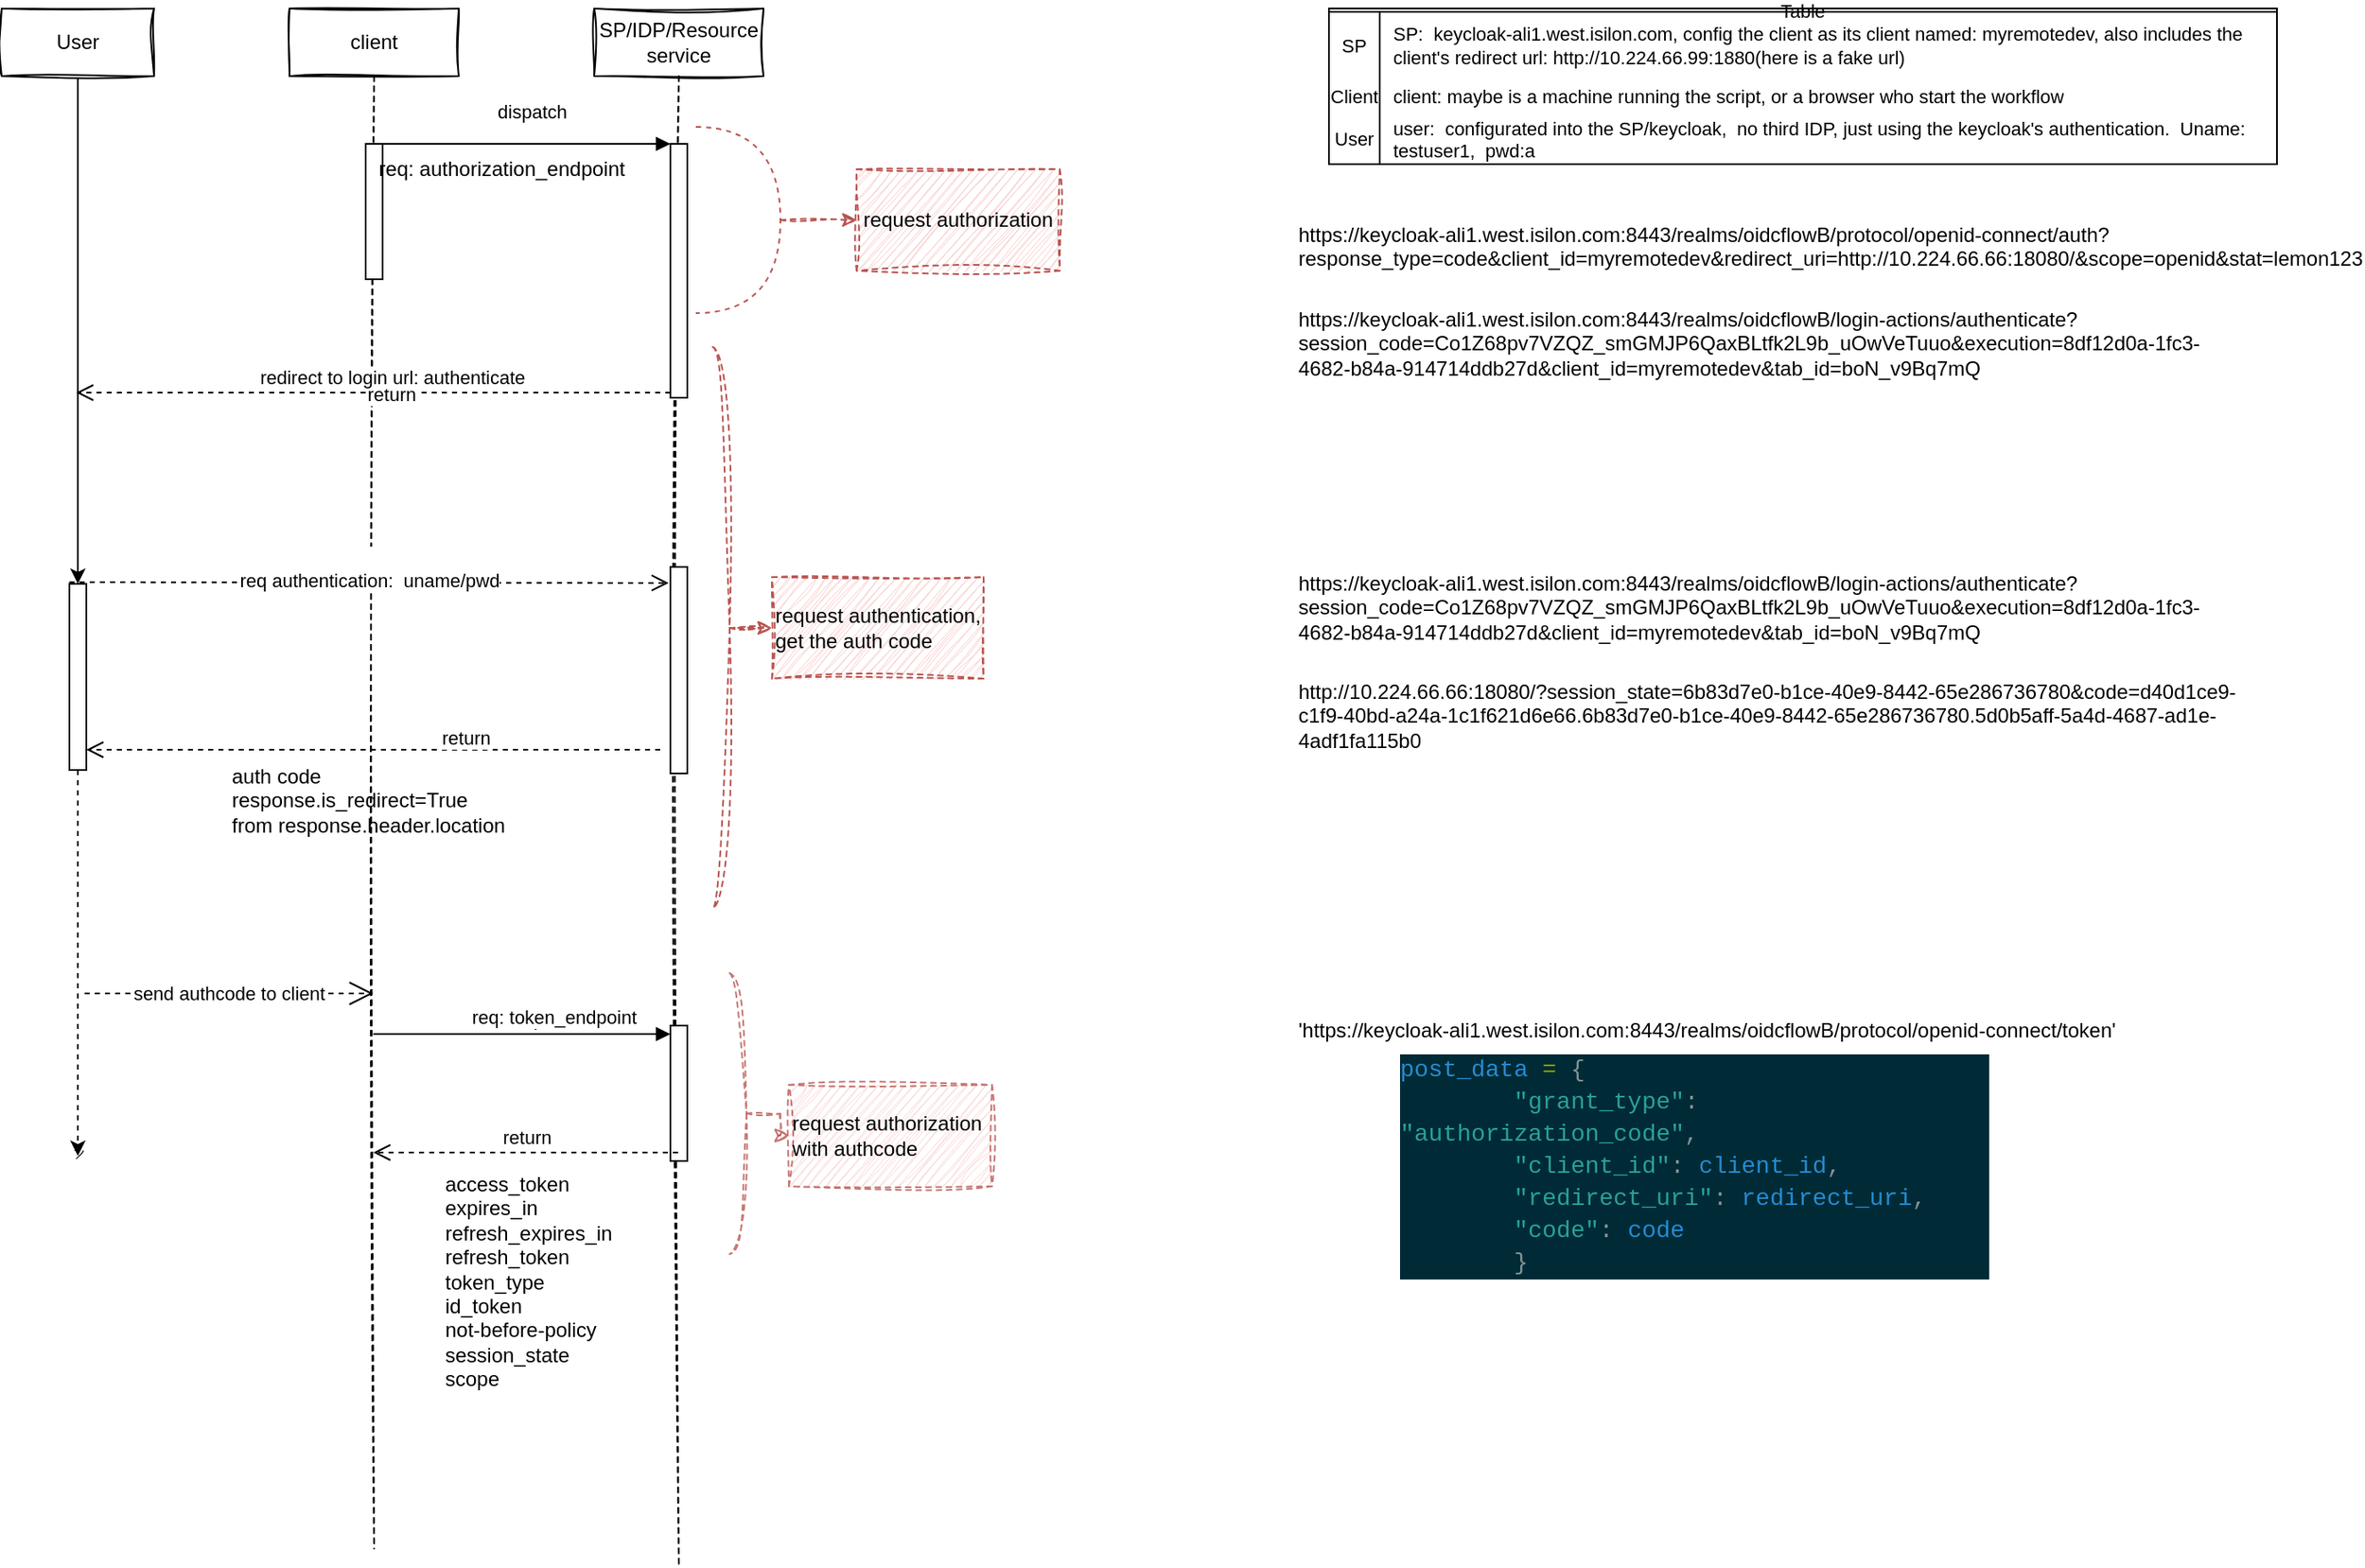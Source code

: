 <mxfile version="21.1.8" type="github">
  <diagram name="Page-1" id="2YBvvXClWsGukQMizWep">
    <mxGraphModel dx="1674" dy="707" grid="1" gridSize="10" guides="1" tooltips="1" connect="1" arrows="1" fold="1" page="1" pageScale="1" pageWidth="850" pageHeight="1100" math="0" shadow="0">
      <root>
        <mxCell id="0" />
        <mxCell id="1" parent="0" />
        <mxCell id="aM9ryv3xv72pqoxQDRHE-5" value="client" style="shape=umlLifeline;perimeter=lifelinePerimeter;whiteSpace=wrap;html=1;container=0;dropTarget=0;collapsible=0;recursiveResize=0;outlineConnect=0;portConstraint=eastwest;newEdgeStyle={&quot;edgeStyle&quot;:&quot;elbowEdgeStyle&quot;,&quot;elbow&quot;:&quot;vertical&quot;,&quot;curved&quot;:0,&quot;rounded&quot;:0};sketch=1;curveFitting=1;jiggle=2;rounded=0;glass=0;shadow=0;" parent="1" vertex="1">
          <mxGeometry x="256" y="40" width="100" height="910" as="geometry" />
        </mxCell>
        <mxCell id="aM9ryv3xv72pqoxQDRHE-6" value="" style="html=1;points=[];perimeter=orthogonalPerimeter;outlineConnect=0;targetShapes=umlLifeline;portConstraint=eastwest;newEdgeStyle={&quot;edgeStyle&quot;:&quot;elbowEdgeStyle&quot;,&quot;elbow&quot;:&quot;vertical&quot;,&quot;curved&quot;:0,&quot;rounded&quot;:0};" parent="aM9ryv3xv72pqoxQDRHE-5" vertex="1">
          <mxGeometry x="45" y="80" width="10" height="80" as="geometry" />
        </mxCell>
        <mxCell id="cdXz-gP29iLM56BV_aXq-1" value="SP/IDP/Resource service" style="shape=umlLifeline;perimeter=lifelinePerimeter;whiteSpace=wrap;html=1;container=0;dropTarget=0;collapsible=0;recursiveResize=0;outlineConnect=0;portConstraint=eastwest;newEdgeStyle={&quot;edgeStyle&quot;:&quot;elbowEdgeStyle&quot;,&quot;elbow&quot;:&quot;vertical&quot;,&quot;curved&quot;:0,&quot;rounded&quot;:0};sketch=1;curveFitting=1;jiggle=2;" parent="1" vertex="1">
          <mxGeometry x="436" y="40" width="100" height="920" as="geometry" />
        </mxCell>
        <mxCell id="cdXz-gP29iLM56BV_aXq-20" value="" style="html=1;points=[];perimeter=orthogonalPerimeter;outlineConnect=0;targetShapes=umlLifeline;portConstraint=eastwest;newEdgeStyle={&quot;edgeStyle&quot;:&quot;elbowEdgeStyle&quot;,&quot;elbow&quot;:&quot;vertical&quot;,&quot;curved&quot;:0,&quot;rounded&quot;:0};" parent="cdXz-gP29iLM56BV_aXq-1" vertex="1">
          <mxGeometry x="45" y="80" width="10" height="150" as="geometry" />
        </mxCell>
        <mxCell id="cdXz-gP29iLM56BV_aXq-53" value="" style="html=1;points=[];perimeter=orthogonalPerimeter;outlineConnect=0;targetShapes=umlLifeline;portConstraint=eastwest;newEdgeStyle={&quot;edgeStyle&quot;:&quot;elbowEdgeStyle&quot;,&quot;elbow&quot;:&quot;vertical&quot;,&quot;curved&quot;:0,&quot;rounded&quot;:0};" parent="cdXz-gP29iLM56BV_aXq-1" vertex="1">
          <mxGeometry x="45" y="601" width="10" height="80" as="geometry" />
        </mxCell>
        <mxCell id="cdXz-gP29iLM56BV_aXq-55" value="return" style="html=1;verticalAlign=bottom;endArrow=open;dashed=1;endSize=8;edgeStyle=elbowEdgeStyle;elbow=vertical;curved=0;rounded=0;" parent="cdXz-gP29iLM56BV_aXq-1" edge="1">
          <mxGeometry relative="1" as="geometry">
            <mxPoint x="-130.5" y="676" as="targetPoint" />
            <mxPoint x="49.5" y="676" as="sourcePoint" />
          </mxGeometry>
        </mxCell>
        <mxCell id="cdXz-gP29iLM56BV_aXq-62" value="access_token&#xa;expires_in&#xa;refresh_expires_in&#xa;refresh_token&#xa;token_type&#xa;id_token&#xa;not-before-policy&#xa;session_state&#xa;scope" style="text;whiteSpace=wrap;html=1;" parent="cdXz-gP29iLM56BV_aXq-1" vertex="1">
          <mxGeometry x="-90" y="681" width="130" height="150" as="geometry" />
        </mxCell>
        <mxCell id="Y0D-aAT1UQCaZyRApQrq-3" value="" style="html=1;points=[];perimeter=orthogonalPerimeter;outlineConnect=0;targetShapes=umlLifeline;portConstraint=eastwest;newEdgeStyle={&quot;edgeStyle&quot;:&quot;elbowEdgeStyle&quot;,&quot;elbow&quot;:&quot;vertical&quot;,&quot;curved&quot;:0,&quot;rounded&quot;:0};" vertex="1" parent="cdXz-gP29iLM56BV_aXq-1">
          <mxGeometry x="45" y="330" width="10" height="122" as="geometry" />
        </mxCell>
        <mxCell id="cdXz-gP29iLM56BV_aXq-11" value="https://keycloak-ali1.west.isilon.com:8443/realms/oidcflowB/protocol/openid-connect/auth?response_type=code&amp;client_id=myremotedev&amp;redirect_uri=http://10.224.66.66:18080/&amp;scope=openid&amp;stat=lemon123" style="text;whiteSpace=wrap;html=1;" parent="1" vertex="1">
          <mxGeometry x="850" y="160" width="560" height="50" as="geometry" />
        </mxCell>
        <mxCell id="cdXz-gP29iLM56BV_aXq-21" value="dispatch" style="html=1;verticalAlign=bottom;endArrow=block;edgeStyle=elbowEdgeStyle;elbow=vertical;curved=0;rounded=0;" parent="1" source="aM9ryv3xv72pqoxQDRHE-5" target="cdXz-gP29iLM56BV_aXq-20" edge="1">
          <mxGeometry x="0.062" y="10" relative="1" as="geometry">
            <mxPoint x="406" y="120" as="sourcePoint" />
            <Array as="points">
              <mxPoint x="446" y="120" />
            </Array>
            <mxPoint as="offset" />
          </mxGeometry>
        </mxCell>
        <mxCell id="cdXz-gP29iLM56BV_aXq-22" value="return" style="html=1;verticalAlign=bottom;endArrow=open;dashed=1;endSize=8;edgeStyle=elbowEdgeStyle;elbow=vertical;curved=0;rounded=0;" parent="1" edge="1">
          <mxGeometry x="-0.059" y="10" relative="1" as="geometry">
            <mxPoint x="130" y="267" as="targetPoint" />
            <mxPoint as="offset" />
            <mxPoint x="481" y="267" as="sourcePoint" />
          </mxGeometry>
        </mxCell>
        <mxCell id="cdXz-gP29iLM56BV_aXq-24" value="redirect to login url: authenticate&amp;nbsp;" style="edgeLabel;html=1;align=center;verticalAlign=middle;resizable=0;points=[];" parent="cdXz-gP29iLM56BV_aXq-22" vertex="1" connectable="0">
          <mxGeometry x="-0.429" y="-1" relative="1" as="geometry">
            <mxPoint x="-63" y="-8" as="offset" />
          </mxGeometry>
        </mxCell>
        <mxCell id="cdXz-gP29iLM56BV_aXq-23" value="req: authorization_endpoint" style="text;html=1;align=center;verticalAlign=middle;resizable=0;points=[];autosize=1;strokeColor=none;fillColor=none;" parent="1" vertex="1">
          <mxGeometry x="296" y="120" width="170" height="30" as="geometry" />
        </mxCell>
        <mxCell id="cdXz-gP29iLM56BV_aXq-39" value="return" style="html=1;verticalAlign=bottom;endArrow=open;dashed=1;endSize=8;edgeStyle=elbowEdgeStyle;elbow=vertical;curved=0;rounded=0;" parent="1" edge="1">
          <mxGeometry x="-0.032" relative="1" as="geometry">
            <mxPoint x="480" y="380" as="targetPoint" />
            <mxPoint x="126" y="379" as="sourcePoint" />
            <mxPoint as="offset" />
          </mxGeometry>
        </mxCell>
        <mxCell id="cdXz-gP29iLM56BV_aXq-41" value="&lt;br&gt;req authentication:&amp;nbsp; uname/pwd" style="edgeLabel;html=1;align=center;verticalAlign=middle;resizable=0;points=[];" parent="cdXz-gP29iLM56BV_aXq-39" vertex="1" connectable="0">
          <mxGeometry x="0.232" y="5" relative="1" as="geometry">
            <mxPoint x="-41" y="-4" as="offset" />
          </mxGeometry>
        </mxCell>
        <mxCell id="cdXz-gP29iLM56BV_aXq-44" value="return" style="html=1;verticalAlign=bottom;endArrow=open;dashed=1;endSize=8;edgeStyle=elbowEdgeStyle;elbow=vertical;curved=0;rounded=0;" parent="1" edge="1">
          <mxGeometry x="-0.322" y="2" relative="1" as="geometry">
            <mxPoint x="136" y="478" as="targetPoint" />
            <mxPoint x="475" y="478" as="sourcePoint" />
            <mxPoint as="offset" />
          </mxGeometry>
        </mxCell>
        <UserObject label="https://keycloak-ali1.west.isilon.com:8443/realms/oidcflowB/login-actions/authenticate?session_code=Co1Z68pv7VZQZ_smGMJP6QaxBLtfk2L9b_uOwVeTuuo&amp;execution=8df12d0a-1fc3-4682-b84a-914714ddb27d&amp;client_id=myremotedev&amp;tab_id=boN_v9Bq7mQ" link="https://keycloak-ali1.west.isilon.com:8443/realms/oidcflowB/login-actions/authenticate?session_code=Co1Z68pv7VZQZ_smGMJP6QaxBLtfk2L9b_uOwVeTuuo&amp;execution=8df12d0a-1fc3-4682-b84a-914714ddb27d&amp;client_id=myremotedev&amp;tab_id=boN_v9Bq7mQ" id="cdXz-gP29iLM56BV_aXq-45">
          <mxCell style="text;whiteSpace=wrap;html=1;" parent="1" vertex="1">
            <mxGeometry x="850" y="210" width="560" height="70" as="geometry" />
          </mxCell>
        </UserObject>
        <UserObject label="http://10.224.66.66:18080/?session_state=6b83d7e0-b1ce-40e9-8442-65e286736780&amp;code=d40d1ce9-c1f9-40bd-a24a-1c1f621d6e66.6b83d7e0-b1ce-40e9-8442-65e286736780.5d0b5aff-5a4d-4687-ad1e-4adf1fa115b0" link="http://10.224.66.66:18080/?session_state=6b83d7e0-b1ce-40e9-8442-65e286736780&amp;code=d40d1ce9-c1f9-40bd-a24a-1c1f621d6e66.6b83d7e0-b1ce-40e9-8442-65e286736780.5d0b5aff-5a4d-4687-ad1e-4adf1fa115b0" id="cdXz-gP29iLM56BV_aXq-50">
          <mxCell style="text;whiteSpace=wrap;html=1;" parent="1" vertex="1">
            <mxGeometry x="850" y="430" width="560" height="70" as="geometry" />
          </mxCell>
        </UserObject>
        <UserObject label="https://keycloak-ali1.west.isilon.com:8443/realms/oidcflowB/login-actions/authenticate?session_code=Co1Z68pv7VZQZ_smGMJP6QaxBLtfk2L9b_uOwVeTuuo&amp;execution=8df12d0a-1fc3-4682-b84a-914714ddb27d&amp;client_id=myremotedev&amp;tab_id=boN_v9Bq7mQ" link="https://keycloak-ali1.west.isilon.com:8443/realms/oidcflowB/login-actions/authenticate?session_code=Co1Z68pv7VZQZ_smGMJP6QaxBLtfk2L9b_uOwVeTuuo&amp;execution=8df12d0a-1fc3-4682-b84a-914714ddb27d&amp;client_id=myremotedev&amp;tab_id=boN_v9Bq7mQ" id="cdXz-gP29iLM56BV_aXq-51">
          <mxCell style="text;whiteSpace=wrap;html=1;" parent="1" vertex="1">
            <mxGeometry x="850" y="366" width="560" height="70" as="geometry" />
          </mxCell>
        </UserObject>
        <mxCell id="cdXz-gP29iLM56BV_aXq-52" value="&#39;https://keycloak-ali1.west.isilon.com:8443/realms/oidcflowB/protocol/openid-connect/token&#39;" style="text;whiteSpace=wrap;html=1;" parent="1" vertex="1">
          <mxGeometry x="850" y="630" width="520" height="40" as="geometry" />
        </mxCell>
        <mxCell id="cdXz-gP29iLM56BV_aXq-54" value="dispatch" style="html=1;verticalAlign=bottom;endArrow=block;edgeStyle=elbowEdgeStyle;elbow=vertical;curved=0;rounded=0;" parent="1" edge="1">
          <mxGeometry x="0.145" relative="1" as="geometry">
            <mxPoint x="305.5" y="646" as="sourcePoint" />
            <mxPoint x="481" y="646" as="targetPoint" />
            <mxPoint as="offset" />
          </mxGeometry>
        </mxCell>
        <mxCell id="cdXz-gP29iLM56BV_aXq-60" value="req: token_endpoint" style="edgeLabel;html=1;align=center;verticalAlign=middle;resizable=0;points=[];" parent="cdXz-gP29iLM56BV_aXq-54" vertex="1" connectable="0">
          <mxGeometry x="0.379" y="2" relative="1" as="geometry">
            <mxPoint x="-15" y="-8" as="offset" />
          </mxGeometry>
        </mxCell>
        <mxCell id="cdXz-gP29iLM56BV_aXq-61" value="&lt;div style=&quot;color: rgb(131, 148, 150); background-color: rgb(0, 43, 54); font-family: Consolas, &amp;quot;Courier New&amp;quot;, monospace; font-weight: normal; font-size: 14px; line-height: 19px;&quot;&gt;&lt;div&gt;&lt;span style=&quot;color: #268bd2;&quot;&gt;post_data&lt;/span&gt;&lt;span style=&quot;color: #839496;&quot;&gt; &lt;/span&gt;&lt;span style=&quot;color: #859900;&quot;&gt;=&lt;/span&gt;&lt;span style=&quot;color: #839496;&quot;&gt; {&lt;/span&gt;&lt;/div&gt;&lt;div&gt;&lt;span style=&quot;color: #839496;&quot;&gt;&amp;nbsp; &amp;nbsp; &amp;nbsp; &amp;nbsp; &lt;/span&gt;&lt;span style=&quot;color: #2aa198;&quot;&gt;&quot;grant_type&quot;&lt;/span&gt;&lt;span style=&quot;color: #839496;&quot;&gt;: &lt;/span&gt;&lt;span style=&quot;color: #2aa198;&quot;&gt;&quot;authorization_code&quot;&lt;/span&gt;&lt;span style=&quot;color: #839496;&quot;&gt;,&lt;/span&gt;&lt;/div&gt;&lt;div&gt;&lt;span style=&quot;color: #839496;&quot;&gt;&amp;nbsp; &amp;nbsp; &amp;nbsp; &amp;nbsp; &lt;/span&gt;&lt;span style=&quot;color: #2aa198;&quot;&gt;&quot;client_id&quot;&lt;/span&gt;&lt;span style=&quot;color: #839496;&quot;&gt;: &lt;/span&gt;&lt;span style=&quot;color: #268bd2;&quot;&gt;client_id&lt;/span&gt;&lt;span style=&quot;color: #839496;&quot;&gt;,&lt;/span&gt;&lt;/div&gt;&lt;div&gt;&lt;span style=&quot;color: #839496;&quot;&gt;&amp;nbsp; &amp;nbsp; &amp;nbsp; &amp;nbsp; &lt;/span&gt;&lt;span style=&quot;color: #2aa198;&quot;&gt;&quot;redirect_uri&quot;&lt;/span&gt;&lt;span style=&quot;color: #839496;&quot;&gt;: &lt;/span&gt;&lt;span style=&quot;color: #268bd2;&quot;&gt;redirect_uri&lt;/span&gt;&lt;span style=&quot;color: #839496;&quot;&gt;,&lt;/span&gt;&lt;/div&gt;&lt;div&gt;&lt;span style=&quot;color: #839496;&quot;&gt;&amp;nbsp; &amp;nbsp; &amp;nbsp; &amp;nbsp; &lt;/span&gt;&lt;span style=&quot;color: #2aa198;&quot;&gt;&quot;code&quot;&lt;/span&gt;&lt;span style=&quot;color: #839496;&quot;&gt;: &lt;/span&gt;&lt;span style=&quot;color: #268bd2;&quot;&gt;code&lt;/span&gt;&lt;/div&gt;&lt;div&gt;&lt;span style=&quot;color: #839496;&quot;&gt;&amp;nbsp; &amp;nbsp; &amp;nbsp; &amp;nbsp; }&lt;/span&gt;&lt;/div&gt;&lt;/div&gt;" style="text;whiteSpace=wrap;html=1;" parent="1" vertex="1">
          <mxGeometry x="910" y="651" width="350" height="110" as="geometry" />
        </mxCell>
        <mxCell id="cdXz-gP29iLM56BV_aXq-64" value="&lt;div style=&quot;border-color: var(--border-color);&quot;&gt;auth code&lt;/div&gt;&lt;div style=&quot;border-color: var(--border-color);&quot;&gt;response.is_redirect=True&lt;/div&gt;&lt;div style=&quot;border-color: var(--border-color);&quot;&gt;from response.header.location&lt;/div&gt;&lt;div style=&quot;border-color: var(--border-color);&quot;&gt;&lt;br&gt;&lt;br&gt;&lt;/div&gt;" style="text;whiteSpace=wrap;html=1;align=left;" parent="1" vertex="1">
          <mxGeometry x="220" y="480" width="190" height="70" as="geometry" />
        </mxCell>
        <mxCell id="cdXz-gP29iLM56BV_aXq-66" value="Table" style="shape=table;startSize=2;container=1;collapsible=0;childLayout=tableLayout;fixedRows=1;rowLines=0;fontStyle=0;strokeColor=default;fontSize=11;" parent="1" vertex="1">
          <mxGeometry x="870" y="40" width="560" height="92" as="geometry" />
        </mxCell>
        <mxCell id="cdXz-gP29iLM56BV_aXq-67" value="" style="shape=tableRow;horizontal=0;startSize=0;swimlaneHead=0;swimlaneBody=0;top=0;left=0;bottom=0;right=0;collapsible=0;dropTarget=0;fillColor=none;points=[[0,0.5],[1,0.5]];portConstraint=eastwest;strokeColor=inherit;fontSize=11;" parent="cdXz-gP29iLM56BV_aXq-66" vertex="1">
          <mxGeometry y="2" width="560" height="40" as="geometry" />
        </mxCell>
        <mxCell id="cdXz-gP29iLM56BV_aXq-68" value="SP" style="shape=partialRectangle;html=1;whiteSpace=wrap;connectable=0;fillColor=none;top=0;left=0;bottom=0;right=0;overflow=hidden;pointerEvents=1;strokeColor=inherit;fontSize=11;" parent="cdXz-gP29iLM56BV_aXq-67" vertex="1">
          <mxGeometry width="30" height="40" as="geometry">
            <mxRectangle width="30" height="40" as="alternateBounds" />
          </mxGeometry>
        </mxCell>
        <mxCell id="cdXz-gP29iLM56BV_aXq-69" value="SP:&amp;nbsp; keycloak-ali1.west.isilon.com, config the client as its client named: myremotedev, also includes the client&#39;s redirect url: http://10.224.66.99:1880(here is a fake url)" style="shape=partialRectangle;html=1;whiteSpace=wrap;connectable=0;fillColor=none;top=0;left=0;bottom=0;right=0;align=left;spacingLeft=6;overflow=hidden;strokeColor=inherit;fontSize=11;" parent="cdXz-gP29iLM56BV_aXq-67" vertex="1">
          <mxGeometry x="30" width="530" height="40" as="geometry">
            <mxRectangle width="530" height="40" as="alternateBounds" />
          </mxGeometry>
        </mxCell>
        <mxCell id="cdXz-gP29iLM56BV_aXq-70" value="" style="shape=tableRow;horizontal=0;startSize=0;swimlaneHead=0;swimlaneBody=0;top=0;left=0;bottom=0;right=0;collapsible=0;dropTarget=0;fillColor=none;points=[[0,0.5],[1,0.5]];portConstraint=eastwest;strokeColor=inherit;fontSize=11;" parent="cdXz-gP29iLM56BV_aXq-66" vertex="1">
          <mxGeometry y="42" width="560" height="20" as="geometry" />
        </mxCell>
        <mxCell id="cdXz-gP29iLM56BV_aXq-71" value="Client" style="shape=partialRectangle;html=1;whiteSpace=wrap;connectable=0;fillColor=none;top=0;left=0;bottom=0;right=0;overflow=hidden;strokeColor=inherit;fontSize=11;" parent="cdXz-gP29iLM56BV_aXq-70" vertex="1">
          <mxGeometry width="30" height="20" as="geometry">
            <mxRectangle width="30" height="20" as="alternateBounds" />
          </mxGeometry>
        </mxCell>
        <mxCell id="cdXz-gP29iLM56BV_aXq-72" value="client: maybe is a machine running the script, or a browser who start the workflow" style="shape=partialRectangle;html=1;whiteSpace=wrap;connectable=0;fillColor=none;top=0;left=0;bottom=0;right=0;align=left;spacingLeft=6;overflow=hidden;strokeColor=inherit;fontSize=11;" parent="cdXz-gP29iLM56BV_aXq-70" vertex="1">
          <mxGeometry x="30" width="530" height="20" as="geometry">
            <mxRectangle width="530" height="20" as="alternateBounds" />
          </mxGeometry>
        </mxCell>
        <mxCell id="cdXz-gP29iLM56BV_aXq-73" value="" style="shape=tableRow;horizontal=0;startSize=0;swimlaneHead=0;swimlaneBody=0;top=0;left=0;bottom=0;right=0;collapsible=0;dropTarget=0;fillColor=none;points=[[0,0.5],[1,0.5]];portConstraint=eastwest;strokeColor=inherit;fontSize=11;" parent="cdXz-gP29iLM56BV_aXq-66" vertex="1">
          <mxGeometry y="62" width="560" height="30" as="geometry" />
        </mxCell>
        <mxCell id="cdXz-gP29iLM56BV_aXq-74" value="User" style="shape=partialRectangle;html=1;whiteSpace=wrap;connectable=0;fillColor=none;top=0;left=0;bottom=0;right=0;overflow=hidden;strokeColor=inherit;fontSize=11;" parent="cdXz-gP29iLM56BV_aXq-73" vertex="1">
          <mxGeometry width="30" height="30" as="geometry">
            <mxRectangle width="30" height="30" as="alternateBounds" />
          </mxGeometry>
        </mxCell>
        <mxCell id="cdXz-gP29iLM56BV_aXq-75" value="user:&amp;nbsp; configurated into the SP/keycloak,&amp;nbsp; no third IDP, just using the keycloak&#39;s authentication.&amp;nbsp; Uname: testuser1,&amp;nbsp; pwd:a" style="shape=partialRectangle;html=1;whiteSpace=wrap;connectable=0;fillColor=none;top=0;left=0;bottom=0;right=0;align=left;spacingLeft=6;overflow=hidden;strokeColor=inherit;fontSize=11;" parent="cdXz-gP29iLM56BV_aXq-73" vertex="1">
          <mxGeometry x="30" width="530" height="30" as="geometry">
            <mxRectangle width="530" height="30" as="alternateBounds" />
          </mxGeometry>
        </mxCell>
        <mxCell id="cdXz-gP29iLM56BV_aXq-87" value="" style="edgeStyle=orthogonalEdgeStyle;rounded=0;orthogonalLoop=1;jettySize=auto;html=1;fillColor=#f8cecc;strokeColor=#b85450;dashed=1;shadow=0;sketch=1;curveFitting=1;jiggle=2;" parent="1" source="cdXz-gP29iLM56BV_aXq-85" target="cdXz-gP29iLM56BV_aXq-86" edge="1">
          <mxGeometry relative="1" as="geometry" />
        </mxCell>
        <mxCell id="cdXz-gP29iLM56BV_aXq-85" value="" style="shape=requiredInterface;html=1;verticalLabelPosition=bottom;sketch=0;fillColor=#f8cecc;strokeColor=#b85450;dashed=1;" parent="1" vertex="1">
          <mxGeometry x="496" y="110" width="50" height="110" as="geometry" />
        </mxCell>
        <mxCell id="cdXz-gP29iLM56BV_aXq-86" value="request authorization" style="whiteSpace=wrap;html=1;fillColor=#f8cecc;strokeColor=#b85450;dashed=1;shadow=0;sketch=1;curveFitting=1;jiggle=2;" parent="1" vertex="1">
          <mxGeometry x="591" y="135" width="120" height="60" as="geometry" />
        </mxCell>
        <mxCell id="cdXz-gP29iLM56BV_aXq-90" value="" style="edgeStyle=orthogonalEdgeStyle;rounded=0;orthogonalLoop=1;jettySize=auto;html=1;fillColor=#f8cecc;strokeColor=#b85450;dashed=1;shadow=0;sketch=1;curveFitting=1;jiggle=2;" parent="1" source="cdXz-gP29iLM56BV_aXq-88" target="cdXz-gP29iLM56BV_aXq-89" edge="1">
          <mxGeometry relative="1" as="geometry" />
        </mxCell>
        <mxCell id="cdXz-gP29iLM56BV_aXq-88" value="" style="shape=requiredInterface;html=1;verticalLabelPosition=bottom;fillColor=#f8cecc;strokeColor=#b85450;dashed=1;shadow=0;sketch=1;curveFitting=1;jiggle=2;" parent="1" vertex="1">
          <mxGeometry x="506" y="240" width="10" height="332" as="geometry" />
        </mxCell>
        <mxCell id="cdXz-gP29iLM56BV_aXq-89" value="request authentication, get the auth code" style="whiteSpace=wrap;html=1;align=left;fillColor=#f8cecc;strokeColor=#b85450;dashed=1;shadow=0;sketch=1;curveFitting=1;jiggle=2;" parent="1" vertex="1">
          <mxGeometry x="541" y="376" width="125" height="60" as="geometry" />
        </mxCell>
        <mxCell id="cdXz-gP29iLM56BV_aXq-93" value="" style="edgeStyle=orthogonalEdgeStyle;rounded=0;orthogonalLoop=1;jettySize=auto;html=1;sketch=1;curveFitting=1;jiggle=2;dashed=1;fillColor=#f8cecc;strokeColor=#b85450;shadow=0;opacity=80;metaEdit=0;fixDash=0;" parent="1" source="cdXz-gP29iLM56BV_aXq-91" target="cdXz-gP29iLM56BV_aXq-92" edge="1">
          <mxGeometry relative="1" as="geometry" />
        </mxCell>
        <mxCell id="cdXz-gP29iLM56BV_aXq-91" value="" style="shape=requiredInterface;html=1;verticalLabelPosition=bottom;sketch=1;curveFitting=1;jiggle=2;dashed=1;fillColor=#f8cecc;strokeColor=#b85450;shadow=0;opacity=80;metaEdit=0;fixDash=0;" parent="1" vertex="1">
          <mxGeometry x="516" y="610" width="10" height="166" as="geometry" />
        </mxCell>
        <mxCell id="cdXz-gP29iLM56BV_aXq-92" value="request authorization with authcode" style="whiteSpace=wrap;html=1;sketch=1;align=left;curveFitting=1;jiggle=2;dashed=1;fillColor=#f8cecc;strokeColor=#b85450;shadow=0;opacity=80;metaEdit=0;fixDash=0;" parent="1" vertex="1">
          <mxGeometry x="551" y="676" width="120" height="60" as="geometry" />
        </mxCell>
        <mxCell id="cdXz-gP29iLM56BV_aXq-100" style="edgeStyle=orthogonalEdgeStyle;rounded=0;orthogonalLoop=1;jettySize=auto;html=1;exitX=0.5;exitY=1;exitDx=0;exitDy=0;entryX=0.475;entryY=-0.175;entryDx=0;entryDy=0;entryPerimeter=0;dashed=1;" parent="1" source="cdXz-gP29iLM56BV_aXq-98" target="cdXz-gP29iLM56BV_aXq-96" edge="1">
          <mxGeometry relative="1" as="geometry">
            <mxPoint x="131" y="250" as="targetPoint" />
          </mxGeometry>
        </mxCell>
        <mxCell id="Y0D-aAT1UQCaZyRApQrq-2" style="edgeStyle=orthogonalEdgeStyle;rounded=0;orthogonalLoop=1;jettySize=auto;html=1;entryX=0.5;entryY=0;entryDx=0;entryDy=0;entryPerimeter=0;" edge="1" parent="1" source="cdXz-gP29iLM56BV_aXq-94" target="cdXz-gP29iLM56BV_aXq-98">
          <mxGeometry relative="1" as="geometry" />
        </mxCell>
        <mxCell id="cdXz-gP29iLM56BV_aXq-94" value="User" style="rounded=0;whiteSpace=wrap;html=1;sketch=1;curveFitting=1;jiggle=2;" parent="1" vertex="1">
          <mxGeometry x="86" y="40" width="90" height="40" as="geometry" />
        </mxCell>
        <mxCell id="cdXz-gP29iLM56BV_aXq-96" value="" style="shape=waypoint;sketch=1;size=6;pointerEvents=1;points=[];fillColor=default;resizable=0;rotatable=0;perimeter=centerPerimeter;snapToPoint=1;rounded=0;curveFitting=1;jiggle=2;" parent="1" vertex="1">
          <mxGeometry x="121" y="708" width="20" height="20" as="geometry" />
        </mxCell>
        <mxCell id="cdXz-gP29iLM56BV_aXq-98" value="" style="html=1;points=[];perimeter=orthogonalPerimeter;outlineConnect=0;targetShapes=umlLifeline;portConstraint=eastwest;newEdgeStyle={&quot;edgeStyle&quot;:&quot;elbowEdgeStyle&quot;,&quot;elbow&quot;:&quot;vertical&quot;,&quot;curved&quot;:0,&quot;rounded&quot;:0};" parent="1" vertex="1">
          <mxGeometry x="126" y="380" width="10" height="110" as="geometry" />
        </mxCell>
        <mxCell id="Y0D-aAT1UQCaZyRApQrq-7" value="send authcode to client" style="endArrow=open;endSize=12;dashed=1;html=1;rounded=0;" edge="1" parent="1" target="aM9ryv3xv72pqoxQDRHE-5">
          <mxGeometry x="-0.003" width="160" relative="1" as="geometry">
            <mxPoint x="135" y="622" as="sourcePoint" />
            <mxPoint x="295" y="622" as="targetPoint" />
            <Array as="points">
              <mxPoint x="210" y="622" />
            </Array>
            <mxPoint as="offset" />
          </mxGeometry>
        </mxCell>
      </root>
    </mxGraphModel>
  </diagram>
</mxfile>
